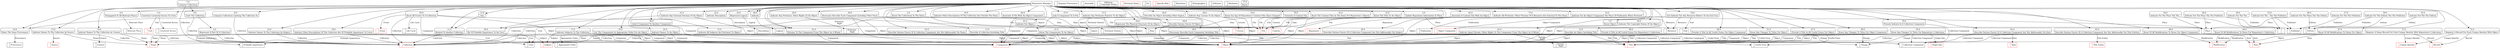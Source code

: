 digraph dfd2{ 
node[shape=record]
200 [label="<f0>  |<f1> Collection " color=red];
201 [label="<f0>  |<f1> Dam " ];
202 [label="<f0>  |<f1> Object " color=red];
203 [label="<f0>  |<f1> Place " ];
204 [label="<f0>  |<f1> Relevant Place " ];
205 [label="<f0>  |<f1> Curatorial Access " ];
206 [label="<f0>  |<f1> Unit " color=red];
207 [label="<f0>  |<f1> Singular Provenance " ];
208 [label="<f0>  |<f1> Assembly " ];
209 [label="<f0>  |<f1> Provenance " ];
210 [label="<f0>  |<f1> Title " color=red];
211 [label="<f0>  |<f1> Source " color=red];
212 [label="<f0>  |<f1> Name " color=red];
213 [label="<f0>  |<f1> Subject " color=red];
214 [label="<f0>  |<f1> Creator " ];
215 [label="<f0>  |<f1> Probable Importance " ];
216 [label="<f0>  |<f1> User " ];
217 [label="<f0>  |<f1> Event " color=red];
218 [label="<f0>  |<f1> Component " color=red];
219 [label="<f0>  |<f1> File " color=red];
220 [label="<f0>  |<f1> Aspect " ];
221 [label="<f0>  |<f1> Pertinent Statute " ];
222 [label="<f0>  |<f1> License " color=red];
223 [label="<f0>  |<f1> Pertinent ,\nRight " ];
224 [label="<f0>  |<f1> Description " ];
225 [label="<f0>  |<f1> Life Cycle " ];
226 [label="<f0>  |<f1> Logical " ];
227 [label="<f0>  |<f1> Appropriate Order " ];
228 [label="<f0>  |<f1> Different ,\nCopyright Status " ];
229 [label="<f0>  |<f1> Pertain ,\nRight " ];
230 [label="<f0>  |<f1> Repository " color=red];
231 [label="<f0>  |<f1> Object Component " color=red];
232 [label="<f0>  |<f1> Useful Form " ];
233 [label="<f0>  |<f1> Change " ];
234 [label="<f0>  |<f1> Edition " ];
235 [label="<f0>  |<f1> . " ];
236 [label="<f0>  |<f1> Publisher " ];
237 [label="<f0>  |<f1> Publication " ];
238 [label="<f0>  |<f1> Origin Info " color=red];
239 [label="<f0>  |<f1> Collection Component " ];
240 [label="<f0>  |<f1> Title Entity " color=red];
241 [label="<f0>  |<f1> Date " color=red];
242 [label="<f0>  |<f1> Modification " color=red];
243 [label="<f0>  |<f1> Note " color=red];
244 [label="<f0>  |<f1> Unique Identity " color=red];
245 [label="<f0>  |<f1> Record " color=red];
246 [label="<f0>  |<f1> Pertinent Name " color=red];
247 [label="<f0>  |<f1> Etc " ];
248 [label="<f0>  |<f1> Specific Role " color=red];
249 [label="<f0>  |<f1> Illustrator " ];
250 [label="<f0>  |<f1> Photographer " ];
251 [label="<f0>  |<f1> Resource " ];
252 [label="<f0>  |<f1> Software " ];
253 [label="<f0>  |<f1> Hardware " ];
254 [label="<f0>  |<f1> Content " color=red];
255 [label="<f0>  |<f1> End " ];
256 [label="Repository Manager" shape=box];
257 [label="{<f0> 1.0|<f1> Know Object }" shape=Mrecord];
258 [label="{<f0> 2.0|<f1> Know The Collections In The Dams }" shape=Mrecord];
259 [label="{<f0> 3.0|<f1> Update Repository Information In Place }" shape=Mrecord];
260 [label="{<f0> 4.0|<f1> Propagated To All Relevant Places }" shape=Mrecord];
261 [label="{<f0> 5.0|<f1> Constrain Curatorial Access To Units }" shape=Mrecord];
262 [label="{<f0> 6.0|<f1> Represent A Part Of A Collection }" shape=Mrecord];
263 [label="{<f0> 7.0|<f1> Compose Collections }" shape=Mrecord];
264 [label="{<f0> 8.0|<f1> Compose Collections Limiting The Collection To }" shape=Mrecord];
265 [label="{<f0> 9.0|<f1> Limit The Collection }" shape=Mrecord];
266 [label="{<f0> 10.0|<f1> Share The Same Provenance }" shape=Mrecord];
267 [label="{<f0> 11.0|<f1> Related To Another Collection }" shape=Mrecord];
268 [label="{<f0> 12.0|<f1> Say }" shape=Mrecord];
269 [label="{<f0> 13.0|<f1> Describe A Collection Including Title }" shape=Mrecord];
270 [label="{<f0> 14.0|<f1> Indicate Names To The Collection As Creator }" shape=Mrecord];
271 [label="{<f0> 15.0|<f1> Indicate Names To The Collection As Source }" shape=Mrecord];
272 [label="{<f0> 16.0|<f1> Indicate Names To The Collection As Subject }" shape=Mrecord];
273 [label="{<f0> 17.0|<f1> Indicate Subjects To The Collection }" shape=Mrecord];
274 [label="{<f0> 18.0|<f1> Indicate Other Descriptions Of The Collection Are Of Probable Importance To Users }" shape=Mrecord];
275 [label="{<f0> 19.0|<f1> Indicate Other Descriptions Of The Collection Are Outside The Dams }" shape=Mrecord];
276 [label="{<f0> 20.0|<f1> Know All Events To A Collection }" shape=Mrecord];
277 [label="{<f0> 21.0|<f1> Know The Components To An Object }" shape=Mrecord];
278 [label="{<f0> 22.0|<f1> Know The Files To An Object }" shape=Mrecord];
279 [label="{<f0> 23.0|<f1> Describe An Object Including Title }" shape=Mrecord];
280 [label="{<f0> 24.0|<f1> Describe An Object Including Other Aspect }" shape=Mrecord];
281 [label="{<f0> 25.0|<f1> Indicate Names To An Object }" shape=Mrecord];
282 [label="{<f0> 26.0|<f1> Indicate The Copyright Status Of An Object }" shape=Mrecord];
283 [label="{<f0> 27.0|<f1> Indicate Any Pertinent Statutes To An Object }" shape=Mrecord];
284 [label="{<f0> 28.0|<f1> Indicate Any License To An Object }" shape=Mrecord];
285 [label="{<f0> 29.0|<f1> Indicate Any Pertinent, Other Rights To An Object }" shape=Mrecord];
286 [label="{<f0> 30.0|<f1> Be Of Probable Importance To An User }" shape=Mrecord];
287 [label="{<f0> 31.0|<f1> Indicate Any External Versions Of An Object }" shape=Mrecord];
288 [label="{<f0> 32.0|<f1> Indicate Description }" shape=Mrecord];
289 [label="{<f0> 33.0|<f1> Represent Logical }" shape=Mrecord];
290 [label="{<f0> 34.0|<f1> Represent The Physical Structure Of An Object }" shape=Mrecord];
291 [label="{<f0> 35.0|<f1> List The Components In Appropriate Order For An Object }" shape=Mrecord];
292 [label="{<f0> 36.0|<f1> Link A Component To Another Component }" shape=Mrecord];
293 [label="{<f0> 37.0|<f1> Link A Component To A File }" shape=Mrecord];
294 [label="{<f0> 38.0|<f1> Necessary Describe Each Component Including Title }" shape=Mrecord];
295 [label="{<f0> 39.0|<f1> Necessary Describe Each Component Including Other Facet }" shape=Mrecord];
296 [label="{<f0> 40.0|<f1> Indicate }" shape=Mrecord];
297 [label="{<f0> 41.0|<f1> Pertains To The Component From The Object As A Whole }" shape=Mrecord];
298 [label="{<f0> 42.0|<f1> Indicate Apart Pertain, Other Rights To The Component From The Object As A Whole }" shape=Mrecord];
299 [label="{<f0> 43.0|<f1> Know The Content Files In The Dams For Repository's Objects }" shape=Mrecord];
300 [label="{<f0> 44.0|<f1> Associate A File With An Object Component }" shape=Mrecord];
301 [label="{<f0> 45.0|<f1> Associate A Content File With An Object }" shape=Mrecord];
302 [label="{<f0> 46.0|<f1> Provide A Title In All Useful Forms For Object Component }" shape=Mrecord];
303 [label="{<f0> 47.0|<f1> Provide A Title In All Useful Forms For Object }" shape=Mrecord];
304 [label="{<f0> 48.0|<f1> Provide A Title In All Useful Forms For Repository's Collections }" shape=Mrecord];
305 [label="{<f0> 49.0|<f1> Know Any Changes To Titles For Object Component }" shape=Mrecord];
306 [label="{<f0> 50.0|<f1> Know Any Changes To Titles For Repository's Collections }" shape=Mrecord];
307 [label="{<f0> 51.0|<f1> Know Any Changes To Titles For Object }" shape=Mrecord];
308 [label="{<f0> 52.0|<f1> Indicate For An Object Component The Place Of Publication When Pertinent }" shape=Mrecord];
309 [label="{<f0> 53.0|<f1> Indicate For The . The The Publisher }" shape=Mrecord];
310 [label="{<f0> 54.0|<f1> Indicate For The Place The The . }" shape=Mrecord];
311 [label="{<f0> 55.0|<f1> Indicate For The The Edition }" shape=Mrecord];
312 [label="{<f0> 56.0|<f1> Indicate For The Place The The Publisher }" shape=Mrecord];
313 [label="{<f0> 57.0|<f1> Indicate For The The Publisher }" shape=Mrecord];
314 [label="{<f0> 58.0|<f1> Indicate For The The . }" shape=Mrecord];
315 [label="{<f0> 59.0|<f1> Indicate For The Edition The The Publisher }" shape=Mrecord];
316 [label="{<f0> 60.0|<f1> Indicate For The Place The The Edition }" shape=Mrecord];
317 [label="{<f0> 61.0|<f1> Indicate For Object }" shape=Mrecord];
318 [label="{<f0> 62.0|<f1> Describe Various Facets Of A Collection Component Are Not Addressable Via Date }" shape=Mrecord];
319 [label="{<f0> 63.0|<f1> Describe Various Facets Of A Collection Component Are Not Addressable Via Name }" shape=Mrecord];
320 [label="{<f0> 64.0|<f1> Describe Various Facets Of Object }" shape=Mrecord];
321 [label="{<f0> 65.0|<f1> Describe Various Facets Of A Collection Component Are Not Addressable Via Title Entities }" shape=Mrecord];
322 [label="{<f0> 66.0|<f1> Describe Various Facets Of A Collection Component Are Not Addressable Via Subject }" shape=Mrecord];
323 [label="{<f0> 67.0|<f1> Know Of All Modifications To Notes For Object }" shape=Mrecord];
324 [label="{<f0> 68.0|<f1> Know Of All Modifications To Notes For Object Component }" shape=Mrecord];
325 [label="{<f0> 69.0|<f1> Know Of All Modifications To Notes For Repository's Collections }" shape=Mrecord];
326 [label="{<f0> 70.0|<f1> Present Indicate In A Collection Component }" shape=Mrecord];
327 [label="{<f0> 71.0|<f1> Register A Name Record For Each Unique Identity With Repository's Collections }" shape=Mrecord];
328 [label="{<f0> 72.0|<f1> Register A Record For Each Unique Identity With Object }" shape=Mrecord];
329 [label="{<f0> 73.0|<f1> Indicate All Subjects Are Pertinent To Object }" shape=Mrecord];
330 [label="{<f0> 74.0|<f1> Geo Indicate For Any Resource Believe To An End User }" shape=Mrecord];
331 [label="{<f0> 75.0|<f1> Indicate All Pertinent, Other Versions Of A Resource Are External To The Dams }" shape=Mrecord];
332 [label="{<f0> 76.0|<f1> Know For Any Of Repository's Content Files Have Changed }" shape=Mrecord];
333 [label="{<f0> 77.0|<f1> Know }" shape=Mrecord];
334 [label="{<f0> 78.0|<f1> Generate A Content File }" shape=Mrecord];
256 -> 257
256 -> 258
256 -> 259
256 -> 260
256 -> 261
256 -> 264
256 -> 266
256 -> 267
256 -> 268
256 -> 269
256 -> 270
256 -> 271
256 -> 272
256 -> 273
256 -> 274
256 -> 275
256 -> 276
256 -> 277
256 -> 278
256 -> 279
256 -> 280
256 -> 281
256 -> 282
256 -> 283
256 -> 284
256 -> 285
256 -> 286
256 -> 287
256 -> 288
256 -> 289
256 -> 290
256 -> 291
256 -> 292
256 -> 293
256 -> 294
256 -> 295
256 -> 296
256 -> 296
256 -> 297
256 -> 297
256 -> 298
256 -> 299
256 -> 300
256 -> 301
256 -> 302
256 -> 303
256 -> 305
256 -> 307
256 -> 308
256 -> 317
256 -> 318
256 -> 319
256 -> 320
256 -> 321
256 -> 322
256 -> 323
256 -> 324
256 -> 326
256 -> 328
256 -> 329
256 -> 330
256 -> 331
256 -> 332
256 -> 334
257 -> 202 [label="Object"]
258 -> 200 [label="Collection"]
258 -> 201 [label="Dam"]
259 -> 203 [label="Place"]
260 -> 204 [label="Relevant Place"]
261 -> 205 [label="Curatorial Access"]
261 -> 206 [label="Unit"]
262 -> 200 [label="Collection"]
263 -> 265
263 -> 200 [label="Collection"]
264 -> 266
264 -> 200 [label="Collection"]
265 -> 262
265 -> 200 [label="Collection"]
266 -> 209 [label="Provenance"]
267 -> 200 [label="Collection"]
268 -> 267
269 -> 210 [label="Title"]
269 -> 200 [label="Collection"]
270 -> 212 [label="Name"]
270 -> 214 [label="Creator"]
270 -> 200 [label="Collection"]
271 -> 211 [label="Source"]
271 -> 200 [label="Collection"]
271 -> 212 [label="Name"]
272 -> 213 [label="Subject"]
272 -> 200 [label="Collection"]
272 -> 212 [label="Name"]
273 -> 200 [label="Collection"]
273 -> 213 [label="Subject"]
273 -> 202 [label="Object"]
273 -> 218 [label="Component"]
273 -> 239 [label="Collection Component"]
274 -> 215 [label="Probable Importance"]
274 -> 216 [label="User"]
274 -> 200 [label="Collection"]
275 -> 200 [label="Collection"]
275 -> 201 [label="Dam"]
276 -> 217 [label="Event"]
276 -> 200 [label="Collection"]
276 -> 225 [label="Life Cycle"]
276 -> 202 [label="Object"]
276 -> 218 [label="Component"]
276 -> 219 [label="File"]
277 -> 218 [label="Component"]
277 -> 202 [label="Object"]
278 -> 219 [label="File"]
278 -> 202 [label="Object"]
279 -> 202 [label="Object"]
279 -> 210 [label="Title"]
280 -> 220 [label="Aspect"]
280 -> 202 [label="Object"]
281 -> 202 [label="Object"]
281 -> 212 [label="Name"]
281 -> 218 [label="Component"]
282 -> 202 [label="Object"]
283 -> 221 [label="Pertinent Statute"]
283 -> 202 [label="Object"]
284 -> 222 [label="License"]
284 -> 202 [label="Object"]
285 -> 223 [label="Pertinent ,\nRight"]
285 -> 202 [label="Object"]
286 -> 215 [label="Probable Importance"]
286 -> 216 [label="User"]
287 -> 286
287 -> 202 [label="Object"]
288 -> 224 [label="Description"]
289 -> 226 [label="Logical"]
290 -> 202 [label="Object"]
291 -> 227 [label="Appropriate Order"]
291 -> 202 [label="Object"]
291 -> 218 [label="Component"]
292 -> 218 [label="Component"]
293 -> 219 [label="File"]
293 -> 218 [label="Component"]
294 -> 210 [label="Title"]
294 -> 218 [label="Component"]
295 -> 218 [label="Component"]
295 -> 220 [label="Aspect"]
296 -> 297
297 -> 202 [label="Object"]
297 -> 218 [label="Component"]
298 -> 229 [label="Pertain ,\nRight"]
298 -> 202 [label="Object"]
298 -> 218 [label="Component"]
299 -> 201 [label="Dam"]
299 -> 202 [label="Object"]
299 -> 219 [label="File"]
300 -> 218 [label="Component"]
300 -> 219 [label="File"]
301 -> 202 [label="Object"]
301 -> 219 [label="File"]
302 -> 232 [label="Useful Form"]
302 -> 210 [label="Title"]
302 -> 218 [label="Component"]
303 -> 202 [label="Object"]
303 -> 232 [label="Useful Form"]
303 -> 210 [label="Title"]
304 -> 232 [label="Useful Form"]
304 -> 200 [label="Collection"]
304 -> 210 [label="Title"]
305 -> 210 [label="Title"]
305 -> 218 [label="Component"]
305 -> 233 [label="Change"]
306 -> 233 [label="Change"]
306 -> 200 [label="Collection"]
306 -> 210 [label="Title"]
306 -> 238 [label="Origin Info"]
306 -> 202 [label="Object"]
306 -> 239 [label="Collection Component"]
307 -> 202 [label="Object"]
307 -> 210 [label="Title"]
307 -> 233 [label="Change"]
308 -> 231 [label="Object Component"]
308 -> 203 [label="Place"]
308 -> 237 [label="Publication"]
309 -> 235 [label="."]
309 -> 236 [label="Publisher"]
310 -> 235 [label="."]
310 -> 203 [label="Place"]
311 -> 234 [label="Edition"]
312 -> 236 [label="Publisher"]
312 -> 203 [label="Place"]
313 -> 236 [label="Publisher"]
314 -> 235 [label="."]
315 -> 234 [label="Edition"]
315 -> 236 [label="Publisher"]
316 -> 234 [label="Edition"]
316 -> 203 [label="Place"]
317 -> 202 [label="Object"]
318 -> 241 [label="Date"]
318 -> 239 [label="Collection Component"]
319 -> 212 [label="Name"]
319 -> 239 [label="Collection Component"]
320 -> 202 [label="Object"]
321 -> 239 [label="Collection Component"]
321 -> 240 [label="Title Entity"]
322 -> 213 [label="Subject"]
322 -> 239 [label="Collection Component"]
323 -> 202 [label="Object"]
323 -> 242 [label="Modification"]
323 -> 243 [label="Note"]
324 -> 218 [label="Component"]
324 -> 242 [label="Modification"]
324 -> 243 [label="Note"]
325 -> 242 [label="Modification"]
325 -> 243 [label="Note"]
325 -> 200 [label="Collection"]
326 -> 239 [label="Collection Component"]
327 -> 244 [label="Unique Identity"]
327 -> 200 [label="Collection"]
327 -> 245 [label="Record"]
328 -> 245 [label="Record"]
328 -> 202 [label="Object"]
328 -> 244 [label="Unique Identity"]
329 -> 202 [label="Object"]
329 -> 213 [label="Subject"]
330 -> 251 [label="Resource"]
330 -> 216 [label="User"]
331 -> 201 [label="Dam"]
331 -> 251 [label="Resource"]
332 -> 219 [label="File"]
334 -> 219 [label="File"]
259 -> 230 [label="Repository"]
299 -> 254 [label="Content"]
330 -> 255 [label="End"]
}